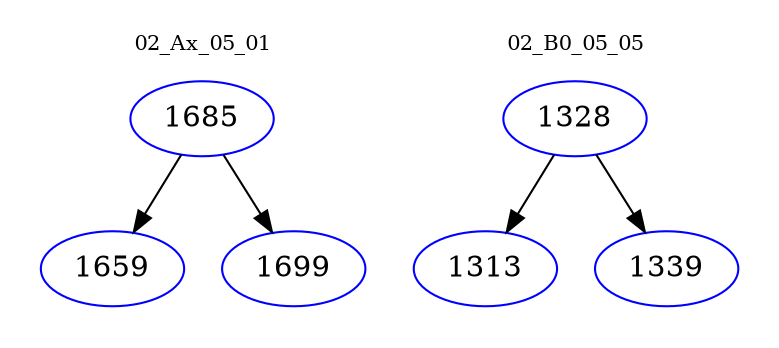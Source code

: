 digraph{
subgraph cluster_0 {
color = white
label = "02_Ax_05_01";
fontsize=10;
T0_1685 [label="1685", color="blue"]
T0_1685 -> T0_1659 [color="black"]
T0_1659 [label="1659", color="blue"]
T0_1685 -> T0_1699 [color="black"]
T0_1699 [label="1699", color="blue"]
}
subgraph cluster_1 {
color = white
label = "02_B0_05_05";
fontsize=10;
T1_1328 [label="1328", color="blue"]
T1_1328 -> T1_1313 [color="black"]
T1_1313 [label="1313", color="blue"]
T1_1328 -> T1_1339 [color="black"]
T1_1339 [label="1339", color="blue"]
}
}
